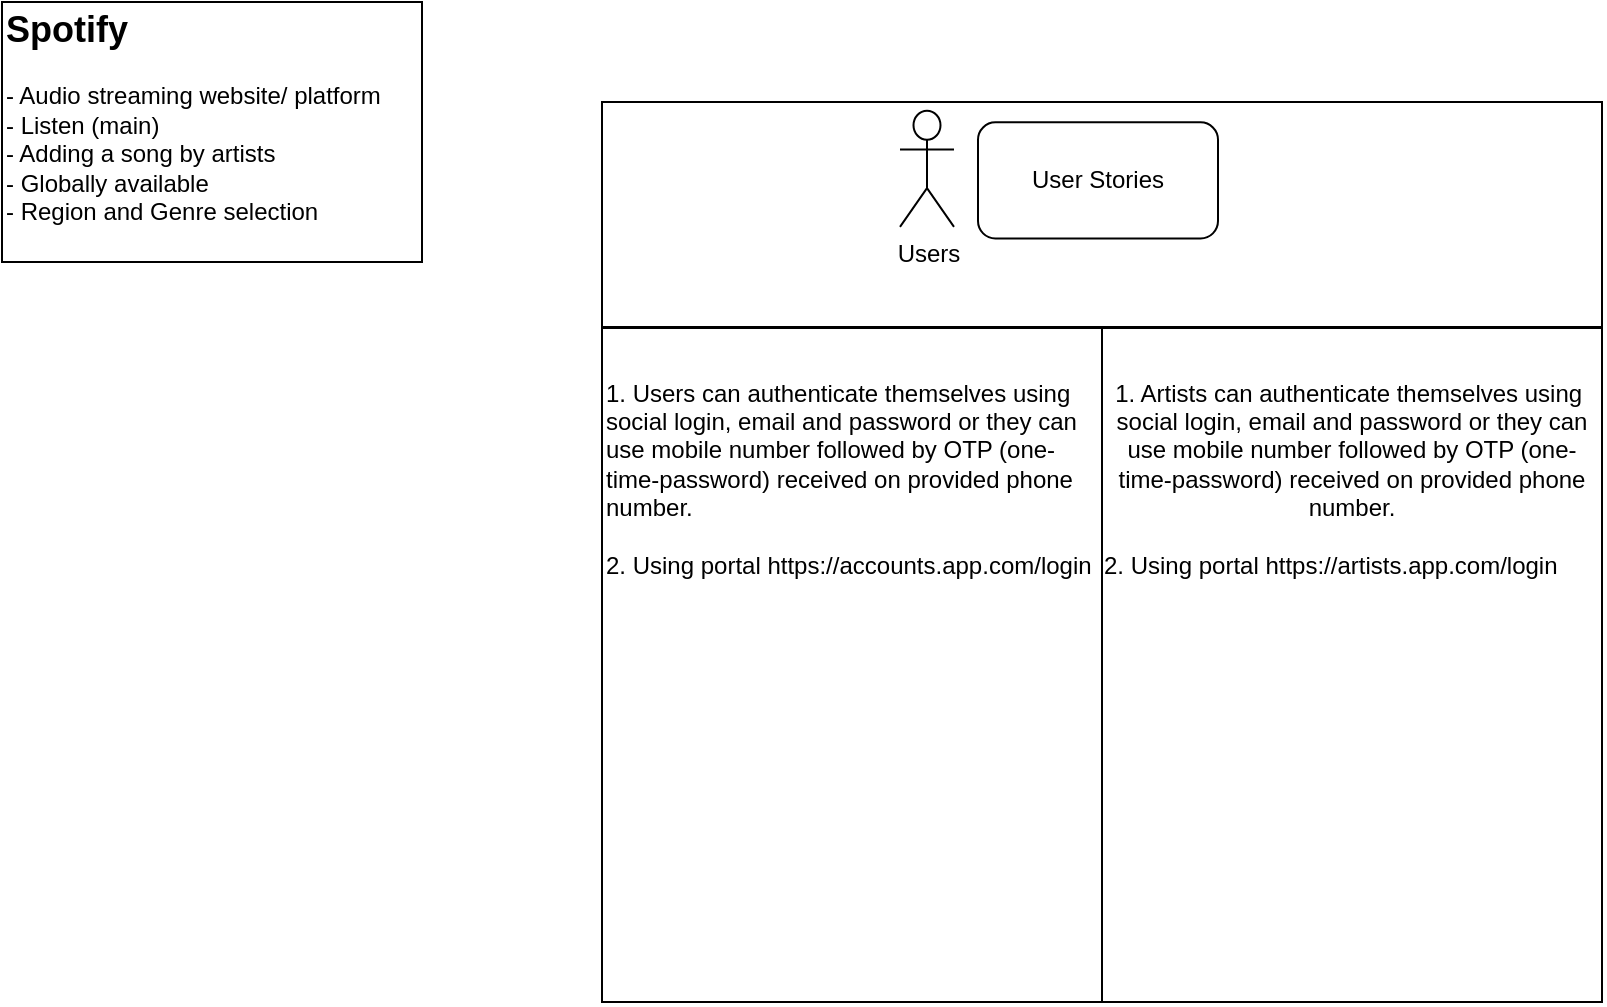 <mxfile version="22.0.8" type="github">
  <diagram name="Page-1" id="6s6XwodOFt3FXh4c1Ydp">
    <mxGraphModel dx="880" dy="498" grid="1" gridSize="10" guides="1" tooltips="1" connect="1" arrows="1" fold="1" page="1" pageScale="1" pageWidth="827" pageHeight="1169" math="0" shadow="0">
      <root>
        <mxCell id="0" />
        <mxCell id="1" parent="0" />
        <mxCell id="2eX4-YBEClsiIDbdMfTD-3" value="&lt;b&gt;&lt;font style=&quot;font-size: 18px;&quot;&gt;Spotify&lt;br&gt;&lt;/font&gt;&lt;/b&gt;&lt;br&gt;&lt;div style=&quot;&quot;&gt;&lt;span style=&quot;background-color: initial;&quot;&gt;- Audio streaming website/ platform&lt;br&gt;- Listen (main)&amp;nbsp;&lt;br&gt;- Adding a song by artists&amp;nbsp;&lt;br&gt;&lt;/span&gt;&lt;/div&gt;&lt;div style=&quot;&quot;&gt;&lt;span style=&quot;background-color: initial;&quot;&gt;- Globally available&lt;/span&gt;&lt;/div&gt;&lt;div style=&quot;&quot;&gt;&lt;span style=&quot;background-color: initial;&quot;&gt;- Region and Genre selection&lt;/span&gt;&lt;/div&gt;&lt;div style=&quot;&quot;&gt;&lt;span style=&quot;background-color: initial;&quot;&gt;&lt;br&gt;&lt;/span&gt;&lt;/div&gt;" style="rounded=0;whiteSpace=wrap;html=1;align=left;" vertex="1" parent="1">
          <mxGeometry width="210" height="130" as="geometry" />
        </mxCell>
        <mxCell id="2eX4-YBEClsiIDbdMfTD-15" value="" style="group" vertex="1" connectable="0" parent="1">
          <mxGeometry x="300" y="50" width="500" height="450" as="geometry" />
        </mxCell>
        <mxCell id="2eX4-YBEClsiIDbdMfTD-16" value="" style="group" vertex="1" connectable="0" parent="2eX4-YBEClsiIDbdMfTD-15">
          <mxGeometry width="500" height="450" as="geometry" />
        </mxCell>
        <mxCell id="2eX4-YBEClsiIDbdMfTD-5" value="" style="rounded=0;whiteSpace=wrap;html=1;movable=1;resizable=1;rotatable=1;deletable=1;editable=1;locked=0;connectable=1;align=left;" vertex="1" parent="2eX4-YBEClsiIDbdMfTD-16">
          <mxGeometry width="500" height="450" as="geometry" />
        </mxCell>
        <mxCell id="2eX4-YBEClsiIDbdMfTD-6" value="Users&lt;br&gt;" style="shape=umlActor;verticalLabelPosition=bottom;verticalAlign=top;html=1;outlineConnect=0;movable=1;resizable=1;rotatable=1;deletable=1;editable=1;locked=0;connectable=1;" vertex="1" parent="2eX4-YBEClsiIDbdMfTD-16">
          <mxGeometry x="149" y="4.355" width="27" height="58.065" as="geometry" />
        </mxCell>
        <mxCell id="2eX4-YBEClsiIDbdMfTD-9" value="User Stories" style="rounded=1;whiteSpace=wrap;html=1;movable=1;resizable=1;rotatable=1;deletable=1;editable=1;locked=0;connectable=1;" vertex="1" parent="2eX4-YBEClsiIDbdMfTD-16">
          <mxGeometry x="188" y="10.161" width="120" height="58.065" as="geometry" />
        </mxCell>
        <mxCell id="2eX4-YBEClsiIDbdMfTD-12" value="" style="endArrow=none;html=1;rounded=0;entryX=1;entryY=0.25;entryDx=0;entryDy=0;exitX=0;exitY=0.25;exitDx=0;exitDy=0;" edge="1" parent="2eX4-YBEClsiIDbdMfTD-16" source="2eX4-YBEClsiIDbdMfTD-5" target="2eX4-YBEClsiIDbdMfTD-5">
          <mxGeometry width="50" height="50" relative="1" as="geometry">
            <mxPoint x="380" y="377.419" as="sourcePoint" />
            <mxPoint x="430" y="304.839" as="targetPoint" />
          </mxGeometry>
        </mxCell>
        <mxCell id="2eX4-YBEClsiIDbdMfTD-19" value="1. Artists can authenticate themselves using&amp;nbsp;&lt;br style=&quot;border-color: var(--border-color); text-align: left;&quot;&gt;&lt;span style=&quot;&quot;&gt;social login, email and password or they can use mobile number followed by OTP (one-time-password) received on provided phone number.&lt;br&gt;&lt;br&gt;&lt;div style=&quot;text-align: left;&quot;&gt;2. Using portal&amp;nbsp;https://artists.app.com/login&lt;br&gt;&lt;/div&gt;&lt;div style=&quot;text-align: left;&quot;&gt;&lt;br&gt;&lt;/div&gt;&lt;div style=&quot;text-align: left;&quot;&gt;&lt;br&gt;&lt;/div&gt;&lt;div style=&quot;text-align: left;&quot;&gt;&lt;br&gt;&lt;/div&gt;&lt;div style=&quot;text-align: left;&quot;&gt;&lt;br&gt;&lt;/div&gt;&lt;div style=&quot;text-align: left;&quot;&gt;&lt;br&gt;&lt;/div&gt;&lt;div style=&quot;text-align: left;&quot;&gt;&lt;br&gt;&lt;/div&gt;&lt;div style=&quot;text-align: left;&quot;&gt;&lt;br&gt;&lt;/div&gt;&lt;div style=&quot;text-align: left;&quot;&gt;&lt;br&gt;&lt;/div&gt;&lt;div style=&quot;text-align: left;&quot;&gt;&lt;br&gt;&lt;/div&gt;&lt;div style=&quot;text-align: left;&quot;&gt;&lt;br&gt;&lt;/div&gt;&lt;div style=&quot;text-align: left;&quot;&gt;&lt;br&gt;&lt;/div&gt;&lt;div style=&quot;text-align: left;&quot;&gt;&lt;br&gt;&lt;/div&gt;&lt;div style=&quot;text-align: left;&quot;&gt;&lt;br&gt;&lt;/div&gt;&lt;/span&gt;" style="rounded=0;whiteSpace=wrap;html=1;" vertex="1" parent="2eX4-YBEClsiIDbdMfTD-16">
          <mxGeometry x="250" y="113" width="250" height="337" as="geometry" />
        </mxCell>
        <mxCell id="2eX4-YBEClsiIDbdMfTD-14" value="" style="endArrow=none;html=1;rounded=0;exitX=0.5;exitY=1;exitDx=0;exitDy=0;" edge="1" parent="1" source="2eX4-YBEClsiIDbdMfTD-5">
          <mxGeometry width="50" height="50" relative="1" as="geometry">
            <mxPoint x="530" y="360" as="sourcePoint" />
            <mxPoint x="550" y="170" as="targetPoint" />
          </mxGeometry>
        </mxCell>
        <mxCell id="2eX4-YBEClsiIDbdMfTD-18" value="1. Users can authenticate themselves using&amp;nbsp;&lt;br&gt;social login, email and password or they can use mobile number followed by OTP (one-time-password) received on provided phone number.&lt;br&gt;&lt;br&gt;2. Using portal&amp;nbsp;https://accounts.app.com/login&lt;br&gt;&lt;br&gt;&lt;br&gt;&lt;br&gt;&lt;br&gt;&lt;br&gt;&lt;br&gt;&lt;br&gt;&lt;br&gt;&lt;br&gt;&lt;br&gt;&lt;br&gt;&lt;br&gt;&lt;br&gt;" style="rounded=0;whiteSpace=wrap;html=1;align=left;" vertex="1" parent="1">
          <mxGeometry x="300" y="163" width="250" height="337" as="geometry" />
        </mxCell>
      </root>
    </mxGraphModel>
  </diagram>
</mxfile>
